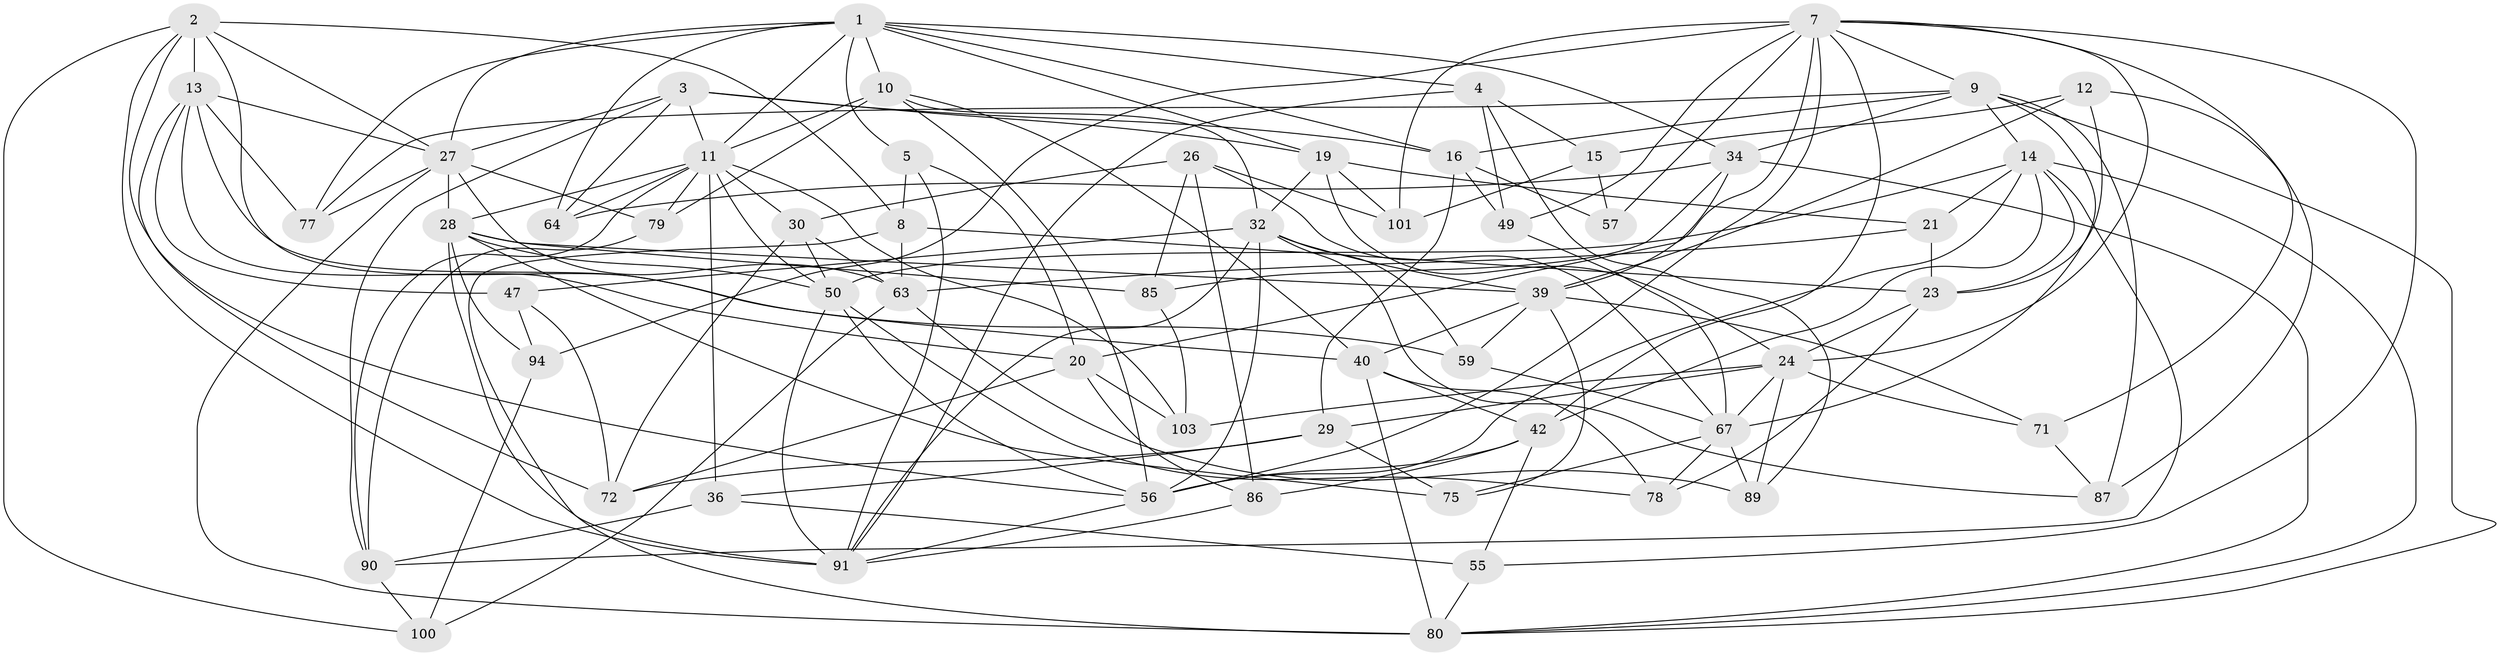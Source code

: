 // original degree distribution, {4: 1.0}
// Generated by graph-tools (version 1.1) at 2025/16/03/09/25 04:16:21]
// undirected, 58 vertices, 166 edges
graph export_dot {
graph [start="1"]
  node [color=gray90,style=filled];
  1 [super="+18+6"];
  2 [super="+52+45"];
  3 [super="+37"];
  4 [super="+116"];
  5;
  7 [super="+17+46+22"];
  8 [super="+109"];
  9 [super="+92+66"];
  10 [super="+65"];
  11 [super="+110+74+25"];
  12;
  13 [super="+61"];
  14 [super="+35"];
  15;
  16 [super="+44"];
  19 [super="+54"];
  20 [super="+48"];
  21;
  23 [super="+38"];
  24 [super="+115+81"];
  26 [super="+60+98"];
  27 [super="+97"];
  28 [super="+51+112"];
  29 [super="+73"];
  30 [super="+107"];
  32 [super="+33+43"];
  34 [super="+104"];
  36;
  39 [super="+93+41"];
  40 [super="+62"];
  42 [super="+69"];
  47;
  49;
  50 [super="+53"];
  55;
  56 [super="+84"];
  57;
  59;
  63 [super="+76"];
  64;
  67 [super="+88+82"];
  71;
  72 [super="+111"];
  75;
  77;
  78;
  79;
  80 [super="+83"];
  85;
  86;
  87;
  89;
  90 [super="+99"];
  91 [super="+106+113"];
  94;
  100;
  101;
  103;
  1 -- 11;
  1 -- 19;
  1 -- 16;
  1 -- 64;
  1 -- 4 [weight=2];
  1 -- 77;
  1 -- 10;
  1 -- 5;
  1 -- 27 [weight=2];
  1 -- 34;
  2 -- 100;
  2 -- 40;
  2 -- 56;
  2 -- 13 [weight=2];
  2 -- 8;
  2 -- 27;
  2 -- 91;
  3 -- 16;
  3 -- 19;
  3 -- 11;
  3 -- 64;
  3 -- 90;
  3 -- 27;
  4 -- 49;
  4 -- 91;
  4 -- 89;
  4 -- 15;
  5 -- 8;
  5 -- 20;
  5 -- 91;
  7 -- 20;
  7 -- 49;
  7 -- 101;
  7 -- 87;
  7 -- 57 [weight=2];
  7 -- 55;
  7 -- 94;
  7 -- 9;
  7 -- 56;
  7 -- 42;
  7 -- 24;
  8 -- 80 [weight=2];
  8 -- 63;
  8 -- 23;
  9 -- 14;
  9 -- 67;
  9 -- 77;
  9 -- 80;
  9 -- 16;
  9 -- 34;
  9 -- 87;
  10 -- 40;
  10 -- 56;
  10 -- 32;
  10 -- 11;
  10 -- 79;
  11 -- 50 [weight=2];
  11 -- 36;
  11 -- 79;
  11 -- 103;
  11 -- 64;
  11 -- 90;
  11 -- 28;
  11 -- 30;
  12 -- 71;
  12 -- 15;
  12 -- 39;
  12 -- 23;
  13 -- 27;
  13 -- 47;
  13 -- 77;
  13 -- 72;
  13 -- 59;
  13 -- 20;
  14 -- 21;
  14 -- 90;
  14 -- 50;
  14 -- 23;
  14 -- 56;
  14 -- 42;
  14 -- 80;
  15 -- 101;
  15 -- 57;
  16 -- 57;
  16 -- 49;
  16 -- 29;
  19 -- 21;
  19 -- 32;
  19 -- 101;
  19 -- 24;
  20 -- 86;
  20 -- 103;
  20 -- 72;
  21 -- 23;
  21 -- 63;
  23 -- 24;
  23 -- 78;
  24 -- 103;
  24 -- 67;
  24 -- 71;
  24 -- 29;
  24 -- 89;
  26 -- 101;
  26 -- 86;
  26 -- 85;
  26 -- 30 [weight=2];
  26 -- 67;
  27 -- 63;
  27 -- 28;
  27 -- 80;
  27 -- 77;
  27 -- 79;
  28 -- 94;
  28 -- 75;
  28 -- 85;
  28 -- 91;
  28 -- 39;
  28 -- 50;
  29 -- 75;
  29 -- 72 [weight=2];
  29 -- 36;
  30 -- 72;
  30 -- 63;
  30 -- 50;
  32 -- 59;
  32 -- 47;
  32 -- 56;
  32 -- 87;
  32 -- 39;
  32 -- 91;
  34 -- 85;
  34 -- 64;
  34 -- 39;
  34 -- 80;
  36 -- 55;
  36 -- 90;
  39 -- 75;
  39 -- 40;
  39 -- 59;
  39 -- 71;
  40 -- 78;
  40 -- 42;
  40 -- 80;
  42 -- 56;
  42 -- 55;
  42 -- 86;
  47 -- 94;
  47 -- 72;
  49 -- 67;
  50 -- 91;
  50 -- 56;
  50 -- 78;
  55 -- 80;
  56 -- 91;
  59 -- 67;
  63 -- 89;
  63 -- 100;
  67 -- 78;
  67 -- 89;
  67 -- 75;
  71 -- 87;
  79 -- 90;
  85 -- 103;
  86 -- 91;
  90 -- 100;
  94 -- 100;
}

